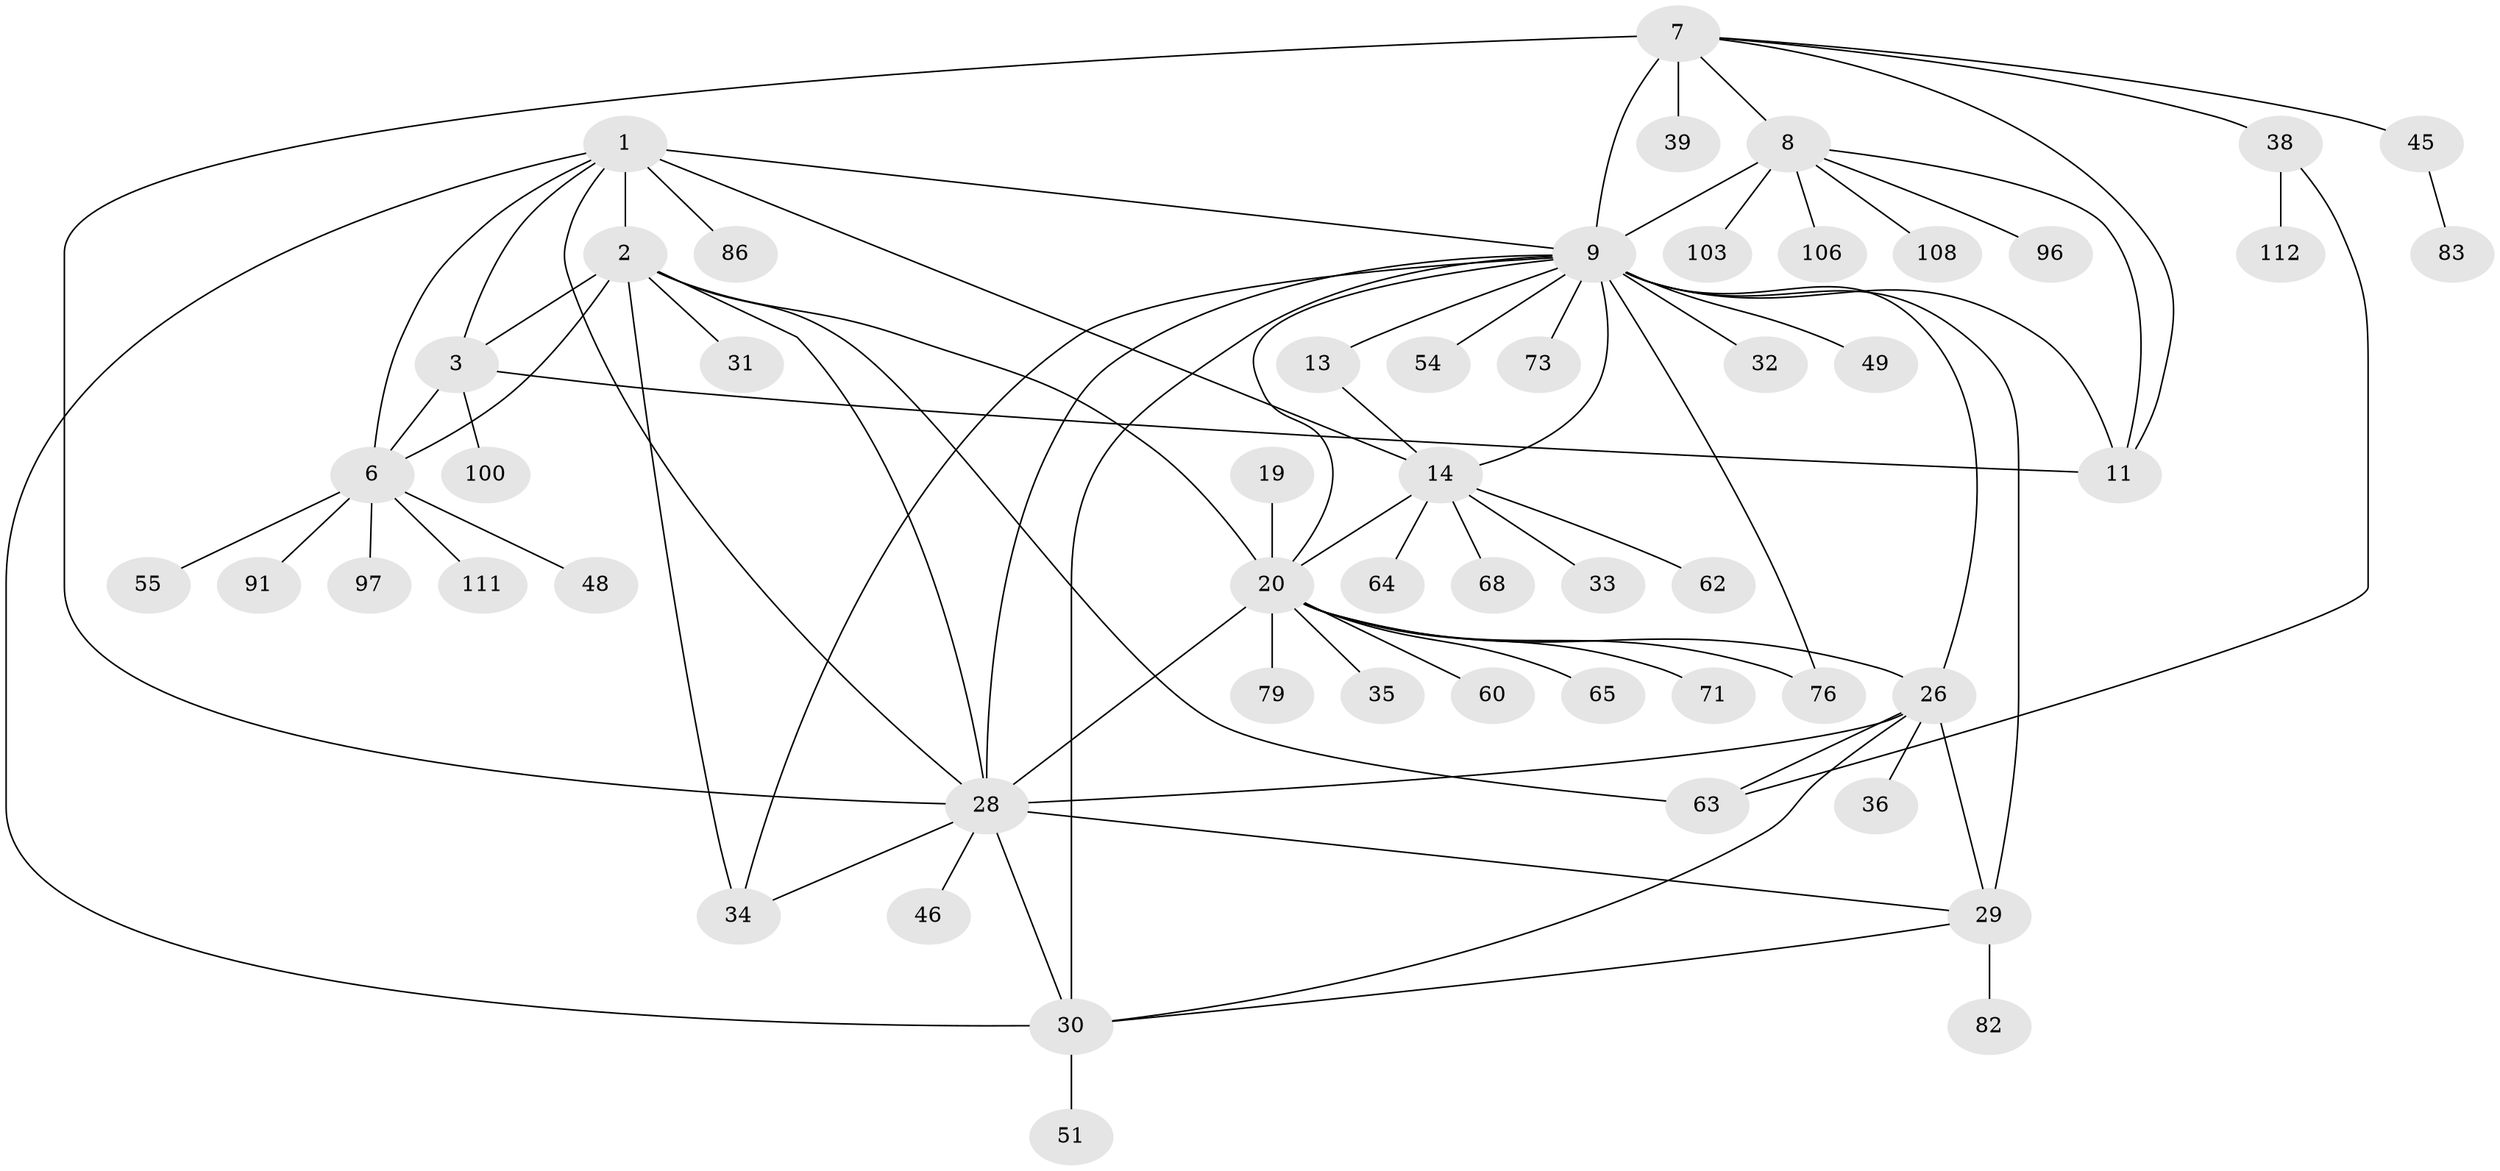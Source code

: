 // original degree distribution, {10: 0.07518796992481203, 7: 0.022556390977443608, 9: 0.03759398496240601, 6: 0.03759398496240601, 5: 0.015037593984962405, 8: 0.015037593984962405, 11: 0.015037593984962405, 16: 0.007518796992481203, 1: 0.5263157894736842, 2: 0.18045112781954886, 3: 0.06015037593984962, 4: 0.007518796992481203}
// Generated by graph-tools (version 1.1) at 2025/19/03/04/25 18:19:57]
// undirected, 53 vertices, 80 edges
graph export_dot {
graph [start="1"]
  node [color=gray90,style=filled];
  1 [super="+5"];
  2 [super="+4+47+43"];
  3;
  6;
  7 [super="+10+41+101+44"];
  8;
  9 [super="+12+126+18"];
  11;
  13 [super="+61"];
  14 [super="+16+95+81+15"];
  19 [super="+78"];
  20 [super="+70+104+110+21+24+22"];
  26;
  28 [super="+40+42+107"];
  29 [super="+67+85+116"];
  30 [super="+57+102+53+74"];
  31;
  32 [super="+89"];
  33 [super="+59"];
  34;
  35 [super="+80"];
  36;
  38;
  39;
  45;
  46;
  48;
  49;
  51;
  54;
  55;
  60;
  62;
  63 [super="+128"];
  64;
  65;
  68;
  71;
  73;
  76;
  79 [super="+99"];
  82;
  83;
  86;
  91 [super="+105"];
  96;
  97;
  100 [super="+129"];
  103;
  106;
  108 [super="+131"];
  111;
  112;
  1 -- 2 [weight=4];
  1 -- 3 [weight=2];
  1 -- 6 [weight=2];
  1 -- 14;
  1 -- 28;
  1 -- 86;
  1 -- 9 [weight=2];
  1 -- 30;
  2 -- 3 [weight=2];
  2 -- 6 [weight=2];
  2 -- 31;
  2 -- 63;
  2 -- 20;
  2 -- 34;
  2 -- 28;
  3 -- 6;
  3 -- 11;
  3 -- 100;
  6 -- 48;
  6 -- 55;
  6 -- 91;
  6 -- 97;
  6 -- 111;
  7 -- 8 [weight=2];
  7 -- 9 [weight=5];
  7 -- 11 [weight=2];
  7 -- 39;
  7 -- 38;
  7 -- 45;
  7 -- 28;
  8 -- 9 [weight=2];
  8 -- 11;
  8 -- 96;
  8 -- 103;
  8 -- 106;
  8 -- 108;
  9 -- 11 [weight=2];
  9 -- 76;
  9 -- 20;
  9 -- 54;
  9 -- 28 [weight=4];
  9 -- 32;
  9 -- 34;
  9 -- 73;
  9 -- 13;
  9 -- 14 [weight=4];
  9 -- 49;
  9 -- 26 [weight=2];
  9 -- 29 [weight=3];
  9 -- 30 [weight=2];
  13 -- 14 [weight=4];
  14 -- 20 [weight=2];
  14 -- 64;
  14 -- 33;
  14 -- 68;
  14 -- 62;
  19 -- 20 [weight=5];
  20 -- 26;
  20 -- 71;
  20 -- 76;
  20 -- 60;
  20 -- 65;
  20 -- 35;
  20 -- 28;
  20 -- 79;
  26 -- 28;
  26 -- 29;
  26 -- 30;
  26 -- 36;
  26 -- 63;
  28 -- 29;
  28 -- 30;
  28 -- 34;
  28 -- 46;
  29 -- 30;
  29 -- 82;
  30 -- 51;
  38 -- 63;
  38 -- 112;
  45 -- 83;
}
